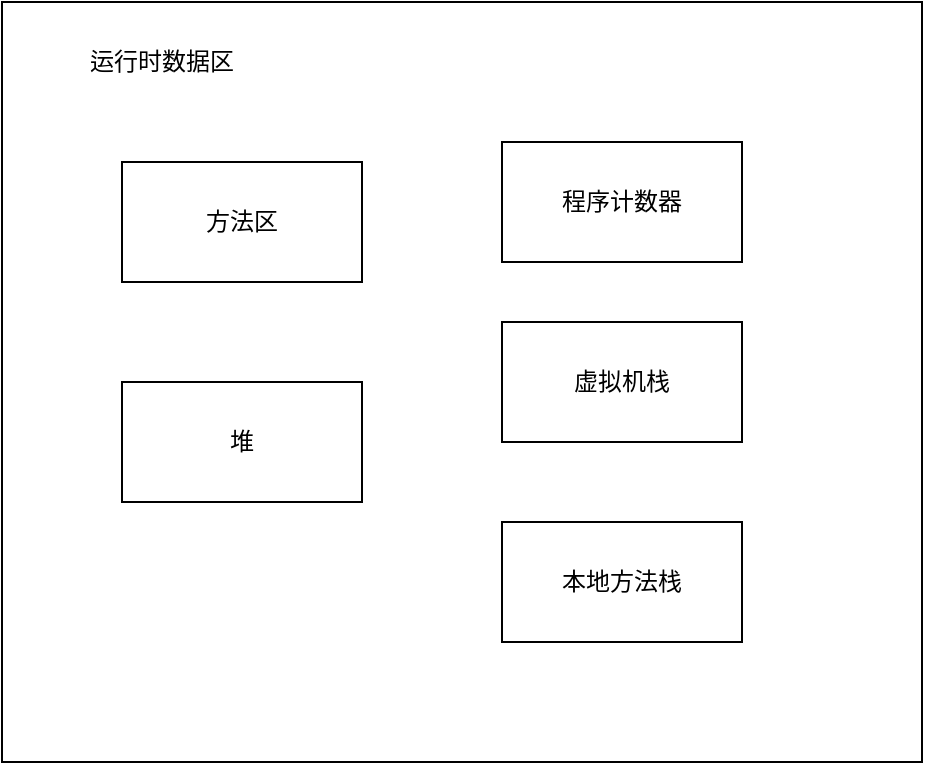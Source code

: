 <mxfile version="12.0.0" type="github" pages="1"><diagram id="EWmBl1m8uiPrZO6P0FZU" name="第 1 页"><mxGraphModel dx="723" dy="429" grid="1" gridSize="10" guides="1" tooltips="1" connect="1" arrows="1" fold="1" page="1" pageScale="1" pageWidth="827" pageHeight="1169" math="0" shadow="0"><root><mxCell id="0"/><mxCell id="1" parent="0"/><mxCell id="idCfq-GAnlDCtYRhxWYw-1" value="" style="rounded=0;whiteSpace=wrap;html=1;" vertex="1" parent="1"><mxGeometry x="20" y="20" width="460" height="380" as="geometry"/></mxCell><mxCell id="idCfq-GAnlDCtYRhxWYw-2" value="运行时数据区" style="text;html=1;strokeColor=none;fillColor=none;align=center;verticalAlign=middle;whiteSpace=wrap;rounded=0;" vertex="1" parent="1"><mxGeometry x="60" y="40" width="80" height="20" as="geometry"/></mxCell><mxCell id="idCfq-GAnlDCtYRhxWYw-3" value="方法区" style="rounded=0;whiteSpace=wrap;html=1;" vertex="1" parent="1"><mxGeometry x="80" y="100" width="120" height="60" as="geometry"/></mxCell><mxCell id="idCfq-GAnlDCtYRhxWYw-4" value="堆" style="rounded=0;whiteSpace=wrap;html=1;" vertex="1" parent="1"><mxGeometry x="80" y="210" width="120" height="60" as="geometry"/></mxCell><mxCell id="idCfq-GAnlDCtYRhxWYw-5" value="程序计数器" style="rounded=0;whiteSpace=wrap;html=1;" vertex="1" parent="1"><mxGeometry x="270" y="90" width="120" height="60" as="geometry"/></mxCell><mxCell id="idCfq-GAnlDCtYRhxWYw-6" value="虚拟机栈" style="rounded=0;whiteSpace=wrap;html=1;" vertex="1" parent="1"><mxGeometry x="270" y="180" width="120" height="60" as="geometry"/></mxCell><mxCell id="idCfq-GAnlDCtYRhxWYw-7" value="本地方法栈" style="rounded=0;whiteSpace=wrap;html=1;" vertex="1" parent="1"><mxGeometry x="270" y="280" width="120" height="60" as="geometry"/></mxCell></root></mxGraphModel></diagram></mxfile>